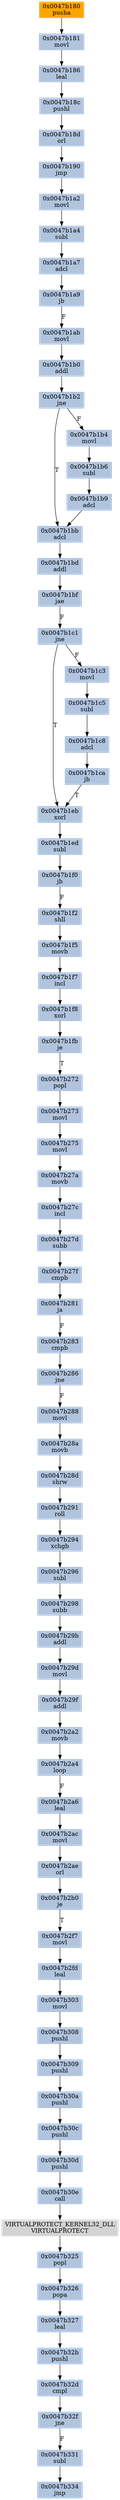 strict digraph G {
	graph [bgcolor=transparent,
		name=G
	];
	node [color=lightsteelblue,
		fillcolor=lightsteelblue,
		shape=rectangle,
		style=filled
	];
	"0x0047b30a"	[label="0x0047b30a
pushl"];
	"0x0047b30c"	[label="0x0047b30c
pushl"];
	"0x0047b30a" -> "0x0047b30c"	[color="#000000"];
	"0x0047b1b0"	[label="0x0047b1b0
addl"];
	"0x0047b1b2"	[label="0x0047b1b2
jne"];
	"0x0047b1b0" -> "0x0047b1b2"	[color="#000000"];
	"0x0047b2f7"	[label="0x0047b2f7
movl"];
	"0x0047b2fd"	[label="0x0047b2fd
leal"];
	"0x0047b2f7" -> "0x0047b2fd"	[color="#000000"];
	"0x0047b1f5"	[label="0x0047b1f5
movb"];
	"0x0047b1f7"	[label="0x0047b1f7
incl"];
	"0x0047b1f5" -> "0x0047b1f7"	[color="#000000"];
	"0x0047b1f2"	[label="0x0047b1f2
shll"];
	"0x0047b1f2" -> "0x0047b1f5"	[color="#000000"];
	"0x0047b298"	[label="0x0047b298
subb"];
	"0x0047b29b"	[label="0x0047b29b
addl"];
	"0x0047b298" -> "0x0047b29b"	[color="#000000"];
	"0x0047b1eb"	[label="0x0047b1eb
xorl"];
	"0x0047b1ed"	[label="0x0047b1ed
subl"];
	"0x0047b1eb" -> "0x0047b1ed"	[color="#000000"];
	"0x0047b1c1"	[label="0x0047b1c1
jne"];
	"0x0047b1c1" -> "0x0047b1eb"	[color="#000000",
		label=T];
	"0x0047b1c3"	[label="0x0047b1c3
movl"];
	"0x0047b1c1" -> "0x0047b1c3"	[color="#000000",
		label=F];
	"0x0047b308"	[label="0x0047b308
pushl"];
	"0x0047b309"	[label="0x0047b309
pushl"];
	"0x0047b308" -> "0x0047b309"	[color="#000000"];
	"0x0047b296"	[label="0x0047b296
subl"];
	"0x0047b296" -> "0x0047b298"	[color="#000000"];
	"0x0047b30d"	[label="0x0047b30d
pushl"];
	"0x0047b30c" -> "0x0047b30d"	[color="#000000"];
	"0x0047b190"	[label="0x0047b190
jmp"];
	"0x0047b1a2"	[label="0x0047b1a2
movl"];
	"0x0047b190" -> "0x0047b1a2"	[color="#000000"];
	"0x0047b2ac"	[label="0x0047b2ac
movl"];
	"0x0047b2ae"	[label="0x0047b2ae
orl"];
	"0x0047b2ac" -> "0x0047b2ae"	[color="#000000"];
	"0x0047b1c8"	[label="0x0047b1c8
adcl"];
	"0x0047b1ca"	[label="0x0047b1ca
jb"];
	"0x0047b1c8" -> "0x0047b1ca"	[color="#000000"];
	"0x0047b1c5"	[label="0x0047b1c5
subl"];
	"0x0047b1c3" -> "0x0047b1c5"	[color="#000000"];
	"0x0047b1f8"	[label="0x0047b1f8
xorl"];
	"0x0047b1fb"	[label="0x0047b1fb
je"];
	"0x0047b1f8" -> "0x0047b1fb"	[color="#000000"];
	"0x0047b1bf"	[label="0x0047b1bf
jae"];
	"0x0047b1bf" -> "0x0047b1c1"	[color="#000000",
		label=F];
	"0x0047b326"	[label="0x0047b326
popa"];
	"0x0047b327"	[label="0x0047b327
leal"];
	"0x0047b326" -> "0x0047b327"	[color="#000000"];
	"0x0047b32b"	[label="0x0047b32b
pushl"];
	"0x0047b327" -> "0x0047b32b"	[color="#000000"];
	"0x0047b1f0"	[label="0x0047b1f0
jb"];
	"0x0047b1f0" -> "0x0047b1f2"	[color="#000000",
		label=F];
	"0x0047b303"	[label="0x0047b303
movl"];
	"0x0047b303" -> "0x0047b308"	[color="#000000"];
	"0x0047b30e"	[label="0x0047b30e
call"];
	VIRTUALPROTECT_KERNEL32_DLL	[color=lightgrey,
		fillcolor=lightgrey,
		label="VIRTUALPROTECT_KERNEL32_DLL
VIRTUALPROTECT"];
	"0x0047b30e" -> VIRTUALPROTECT_KERNEL32_DLL	[color="#000000"];
	"0x0047b2a6"	[label="0x0047b2a6
leal"];
	"0x0047b2a6" -> "0x0047b2ac"	[color="#000000"];
	"0x0047b1b6"	[label="0x0047b1b6
subl"];
	"0x0047b1b9"	[label="0x0047b1b9
adcl"];
	"0x0047b1b6" -> "0x0047b1b9"	[color="#000000"];
	"0x0047b2fd" -> "0x0047b303"	[color="#000000"];
	"0x0047b28a"	[label="0x0047b28a
movb"];
	"0x0047b28d"	[label="0x0047b28d
shrw"];
	"0x0047b28a" -> "0x0047b28d"	[color="#000000"];
	"0x0047b1ab"	[label="0x0047b1ab
movl"];
	"0x0047b1ab" -> "0x0047b1b0"	[color="#000000"];
	"0x0047b283"	[label="0x0047b283
cmpb"];
	"0x0047b286"	[label="0x0047b286
jne"];
	"0x0047b283" -> "0x0047b286"	[color="#000000"];
	"0x0047b1a4"	[label="0x0047b1a4
subl"];
	"0x0047b1a2" -> "0x0047b1a4"	[color="#000000"];
	"0x0047b27d"	[label="0x0047b27d
subb"];
	"0x0047b27f"	[label="0x0047b27f
cmpb"];
	"0x0047b27d" -> "0x0047b27f"	[color="#000000"];
	"0x0047b1c5" -> "0x0047b1c8"	[color="#000000"];
	"0x0047b181"	[label="0x0047b181
movl"];
	"0x0047b186"	[label="0x0047b186
leal"];
	"0x0047b181" -> "0x0047b186"	[color="#000000"];
	"0x0047b1bb"	[label="0x0047b1bb
adcl"];
	"0x0047b1bd"	[label="0x0047b1bd
addl"];
	"0x0047b1bb" -> "0x0047b1bd"	[color="#000000"];
	"0x0047b1a9"	[label="0x0047b1a9
jb"];
	"0x0047b1a9" -> "0x0047b1ab"	[color="#000000",
		label=F];
	"0x0047b331"	[label="0x0047b331
subl"];
	"0x0047b334"	[label="0x0047b334
jmp"];
	"0x0047b331" -> "0x0047b334"	[color="#000000"];
	"0x0047b29d"	[label="0x0047b29d
movl"];
	"0x0047b29f"	[label="0x0047b29f
addl"];
	"0x0047b29d" -> "0x0047b29f"	[color="#000000"];
	"0x0047b291"	[label="0x0047b291
roll"];
	"0x0047b294"	[label="0x0047b294
xchgb"];
	"0x0047b291" -> "0x0047b294"	[color="#000000"];
	"0x0047b281"	[label="0x0047b281
ja"];
	"0x0047b281" -> "0x0047b283"	[color="#000000",
		label=F];
	"0x0047b288"	[label="0x0047b288
movl"];
	"0x0047b288" -> "0x0047b28a"	[color="#000000"];
	"0x0047b29b" -> "0x0047b29d"	[color="#000000"];
	"0x0047b18c"	[label="0x0047b18c
pushl"];
	"0x0047b18d"	[label="0x0047b18d
orl"];
	"0x0047b18c" -> "0x0047b18d"	[color="#000000"];
	"0x0047b1b9" -> "0x0047b1bb"	[color="#000000"];
	"0x0047b180"	[color=lightgrey,
		fillcolor=orange,
		label="0x0047b180
pusha"];
	"0x0047b180" -> "0x0047b181"	[color="#000000"];
	"0x0047b32d"	[label="0x0047b32d
cmpl"];
	"0x0047b32b" -> "0x0047b32d"	[color="#000000"];
	"0x0047b32f"	[label="0x0047b32f
jne"];
	"0x0047b32f" -> "0x0047b331"	[color="#000000",
		label=F];
	"0x0047b272"	[label="0x0047b272
popl"];
	"0x0047b273"	[label="0x0047b273
movl"];
	"0x0047b272" -> "0x0047b273"	[color="#000000"];
	"0x0047b186" -> "0x0047b18c"	[color="#000000"];
	"0x0047b325"	[label="0x0047b325
popl"];
	VIRTUALPROTECT_KERNEL32_DLL -> "0x0047b325"	[color="#000000"];
	"0x0047b1b2" -> "0x0047b1bb"	[color="#000000",
		label=T];
	"0x0047b1b4"	[label="0x0047b1b4
movl"];
	"0x0047b1b2" -> "0x0047b1b4"	[color="#000000",
		label=F];
	"0x0047b275"	[label="0x0047b275
movl"];
	"0x0047b27a"	[label="0x0047b27a
movb"];
	"0x0047b275" -> "0x0047b27a"	[color="#000000"];
	"0x0047b286" -> "0x0047b288"	[color="#000000",
		label=F];
	"0x0047b325" -> "0x0047b326"	[color="#000000"];
	"0x0047b1a7"	[label="0x0047b1a7
adcl"];
	"0x0047b1a7" -> "0x0047b1a9"	[color="#000000"];
	"0x0047b1fb" -> "0x0047b272"	[color="#000000",
		label=T];
	"0x0047b2a2"	[label="0x0047b2a2
movb"];
	"0x0047b29f" -> "0x0047b2a2"	[color="#000000"];
	"0x0047b294" -> "0x0047b296"	[color="#000000"];
	"0x0047b1bd" -> "0x0047b1bf"	[color="#000000"];
	"0x0047b27f" -> "0x0047b281"	[color="#000000"];
	"0x0047b30d" -> "0x0047b30e"	[color="#000000"];
	"0x0047b2b0"	[label="0x0047b2b0
je"];
	"0x0047b2ae" -> "0x0047b2b0"	[color="#000000"];
	"0x0047b27c"	[label="0x0047b27c
incl"];
	"0x0047b27a" -> "0x0047b27c"	[color="#000000"];
	"0x0047b2a4"	[label="0x0047b2a4
loop"];
	"0x0047b2a2" -> "0x0047b2a4"	[color="#000000"];
	"0x0047b1a4" -> "0x0047b1a7"	[color="#000000"];
	"0x0047b2b0" -> "0x0047b2f7"	[color="#000000",
		label=T];
	"0x0047b2a4" -> "0x0047b2a6"	[color="#000000",
		label=F];
	"0x0047b28d" -> "0x0047b291"	[color="#000000"];
	"0x0047b1b4" -> "0x0047b1b6"	[color="#000000"];
	"0x0047b32d" -> "0x0047b32f"	[color="#000000"];
	"0x0047b1ed" -> "0x0047b1f0"	[color="#000000"];
	"0x0047b273" -> "0x0047b275"	[color="#000000"];
	"0x0047b18d" -> "0x0047b190"	[color="#000000"];
	"0x0047b1ca" -> "0x0047b1eb"	[color="#000000",
		label=T];
	"0x0047b27c" -> "0x0047b27d"	[color="#000000"];
	"0x0047b1f7" -> "0x0047b1f8"	[color="#000000"];
	"0x0047b309" -> "0x0047b30a"	[color="#000000"];
}
